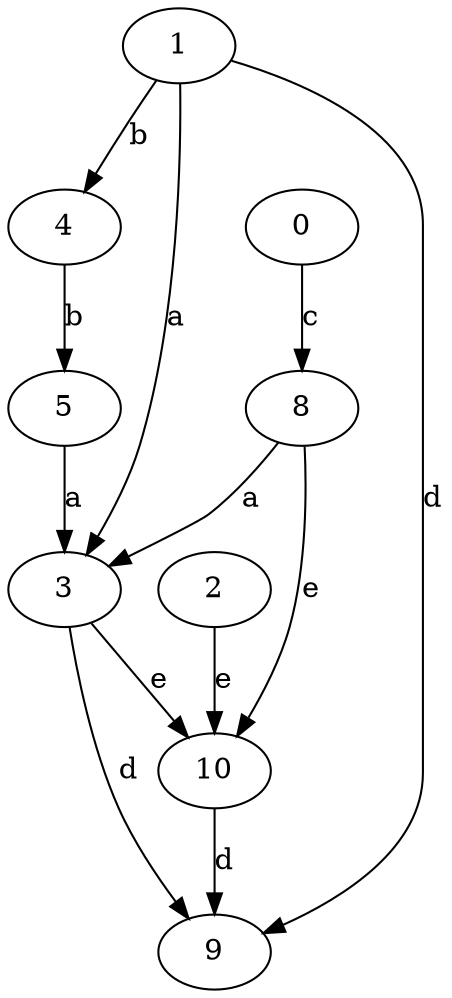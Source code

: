 strict digraph  {
2;
0;
3;
4;
5;
8;
1;
9;
10;
2 -> 10  [label=e];
0 -> 8  [label=c];
3 -> 9  [label=d];
3 -> 10  [label=e];
4 -> 5  [label=b];
5 -> 3  [label=a];
8 -> 3  [label=a];
8 -> 10  [label=e];
1 -> 3  [label=a];
1 -> 4  [label=b];
1 -> 9  [label=d];
10 -> 9  [label=d];
}
